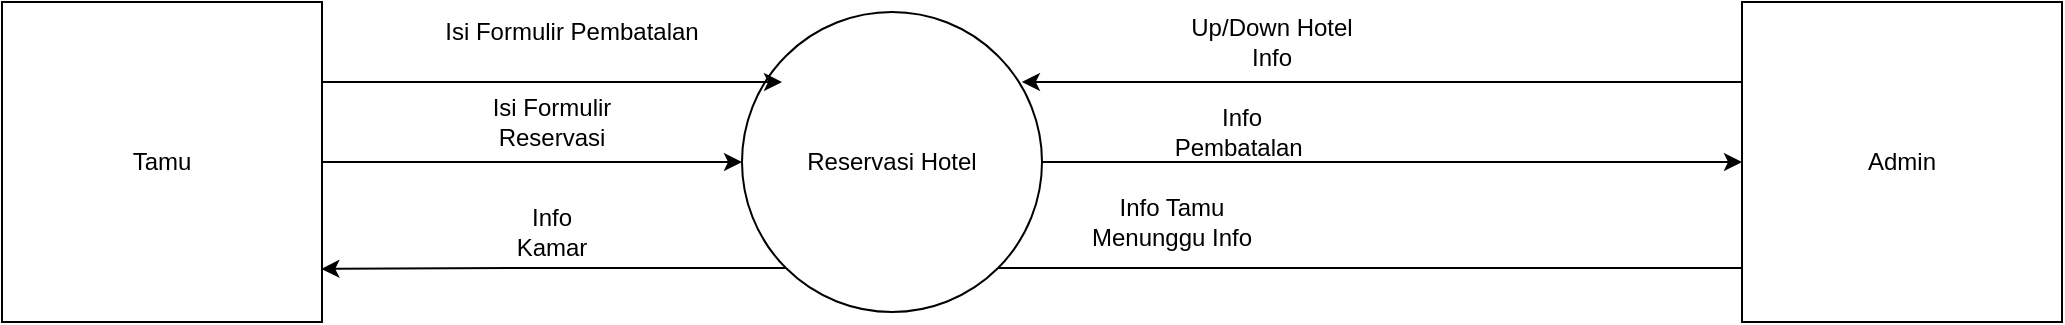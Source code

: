 <mxfile version="24.7.8">
  <diagram name="Page-1" id="1wYGl5MXUg0W47S2GF2_">
    <mxGraphModel dx="1036" dy="606" grid="1" gridSize="10" guides="1" tooltips="1" connect="1" arrows="1" fold="1" page="1" pageScale="1" pageWidth="850" pageHeight="1100" math="0" shadow="0">
      <root>
        <mxCell id="0" />
        <mxCell id="1" parent="0" />
        <mxCell id="sxqIN-SkA7RztW9Io5yy-6" style="edgeStyle=orthogonalEdgeStyle;rounded=0;orthogonalLoop=1;jettySize=auto;html=1;exitX=1;exitY=0.5;exitDx=0;exitDy=0;entryX=0;entryY=0.5;entryDx=0;entryDy=0;" parent="1" source="sxqIN-SkA7RztW9Io5yy-1" target="sxqIN-SkA7RztW9Io5yy-2" edge="1">
          <mxGeometry relative="1" as="geometry" />
        </mxCell>
        <mxCell id="sxqIN-SkA7RztW9Io5yy-1" value="Tamu" style="whiteSpace=wrap;html=1;aspect=fixed;" parent="1" vertex="1">
          <mxGeometry x="50" y="140" width="160" height="160" as="geometry" />
        </mxCell>
        <mxCell id="sxqIN-SkA7RztW9Io5yy-7" style="edgeStyle=orthogonalEdgeStyle;rounded=0;orthogonalLoop=1;jettySize=auto;html=1;exitX=0;exitY=1;exitDx=0;exitDy=0;entryX=0.998;entryY=0.834;entryDx=0;entryDy=0;entryPerimeter=0;" parent="1" source="sxqIN-SkA7RztW9Io5yy-2" target="sxqIN-SkA7RztW9Io5yy-1" edge="1">
          <mxGeometry relative="1" as="geometry" />
        </mxCell>
        <mxCell id="sxqIN-SkA7RztW9Io5yy-15" style="edgeStyle=orthogonalEdgeStyle;rounded=0;orthogonalLoop=1;jettySize=auto;html=1;exitX=1;exitY=0.5;exitDx=0;exitDy=0;" parent="1" source="sxqIN-SkA7RztW9Io5yy-2" target="sxqIN-SkA7RztW9Io5yy-3" edge="1">
          <mxGeometry relative="1" as="geometry" />
        </mxCell>
        <mxCell id="sxqIN-SkA7RztW9Io5yy-17" style="edgeStyle=orthogonalEdgeStyle;rounded=0;orthogonalLoop=1;jettySize=auto;html=1;exitX=1;exitY=1;exitDx=0;exitDy=0;" parent="1" source="sxqIN-SkA7RztW9Io5yy-2" edge="1">
          <mxGeometry relative="1" as="geometry">
            <mxPoint x="930" y="273" as="targetPoint" />
          </mxGeometry>
        </mxCell>
        <mxCell id="sxqIN-SkA7RztW9Io5yy-2" value="Reservasi Hotel" style="ellipse;whiteSpace=wrap;html=1;aspect=fixed;" parent="1" vertex="1">
          <mxGeometry x="420" y="145" width="150" height="150" as="geometry" />
        </mxCell>
        <mxCell id="sxqIN-SkA7RztW9Io5yy-3" value="Admin" style="whiteSpace=wrap;html=1;aspect=fixed;" parent="1" vertex="1">
          <mxGeometry x="920" y="140" width="160" height="160" as="geometry" />
        </mxCell>
        <mxCell id="sxqIN-SkA7RztW9Io5yy-4" style="edgeStyle=orthogonalEdgeStyle;rounded=0;orthogonalLoop=1;jettySize=auto;html=1;exitX=1;exitY=0.25;exitDx=0;exitDy=0;" parent="1" source="sxqIN-SkA7RztW9Io5yy-1" edge="1">
          <mxGeometry relative="1" as="geometry">
            <mxPoint x="440" y="180" as="targetPoint" />
          </mxGeometry>
        </mxCell>
        <mxCell id="sxqIN-SkA7RztW9Io5yy-8" value="Info Kamar" style="text;html=1;align=center;verticalAlign=middle;whiteSpace=wrap;rounded=0;" parent="1" vertex="1">
          <mxGeometry x="295" y="240" width="60" height="30" as="geometry" />
        </mxCell>
        <mxCell id="sxqIN-SkA7RztW9Io5yy-10" value="Isi Formulir Reservasi" style="text;html=1;align=center;verticalAlign=middle;whiteSpace=wrap;rounded=0;" parent="1" vertex="1">
          <mxGeometry x="280" y="190" width="90" height="20" as="geometry" />
        </mxCell>
        <mxCell id="sxqIN-SkA7RztW9Io5yy-11" value="Isi Formulir Pembatalan" style="text;html=1;align=center;verticalAlign=middle;whiteSpace=wrap;rounded=0;" parent="1" vertex="1">
          <mxGeometry x="270" y="140" width="130" height="30" as="geometry" />
        </mxCell>
        <mxCell id="sxqIN-SkA7RztW9Io5yy-13" style="edgeStyle=orthogonalEdgeStyle;rounded=0;orthogonalLoop=1;jettySize=auto;html=1;exitX=0;exitY=0.25;exitDx=0;exitDy=0;entryX=0.933;entryY=0.233;entryDx=0;entryDy=0;entryPerimeter=0;" parent="1" source="sxqIN-SkA7RztW9Io5yy-3" target="sxqIN-SkA7RztW9Io5yy-2" edge="1">
          <mxGeometry relative="1" as="geometry" />
        </mxCell>
        <mxCell id="sxqIN-SkA7RztW9Io5yy-14" value="Up/Down Hotel Info" style="text;html=1;align=center;verticalAlign=middle;whiteSpace=wrap;rounded=0;" parent="1" vertex="1">
          <mxGeometry x="640" y="145" width="90" height="30" as="geometry" />
        </mxCell>
        <mxCell id="sxqIN-SkA7RztW9Io5yy-16" value="Info Pembatalan&amp;nbsp;" style="text;html=1;align=center;verticalAlign=middle;whiteSpace=wrap;rounded=0;" parent="1" vertex="1">
          <mxGeometry x="640" y="190" width="60" height="30" as="geometry" />
        </mxCell>
        <mxCell id="sxqIN-SkA7RztW9Io5yy-18" value="Info Tamu&lt;div&gt;Menunggu Info&lt;/div&gt;" style="text;html=1;align=center;verticalAlign=middle;whiteSpace=wrap;rounded=0;" parent="1" vertex="1">
          <mxGeometry x="590" y="230" width="90" height="40" as="geometry" />
        </mxCell>
      </root>
    </mxGraphModel>
  </diagram>
</mxfile>
